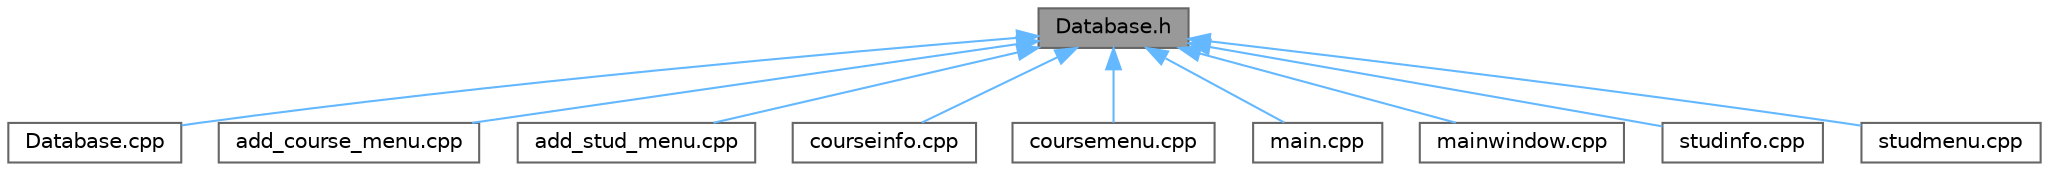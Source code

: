 digraph "Database.h"
{
 // LATEX_PDF_SIZE
  bgcolor="transparent";
  edge [fontname=Helvetica,fontsize=10,labelfontname=Helvetica,labelfontsize=10];
  node [fontname=Helvetica,fontsize=10,shape=box,height=0.2,width=0.4];
  Node1 [label="Database.h",height=0.2,width=0.4,color="gray40", fillcolor="grey60", style="filled", fontcolor="black",tooltip=" "];
  Node1 -> Node2 [dir="back",color="steelblue1",style="solid"];
  Node2 [label="Database.cpp",height=0.2,width=0.4,color="grey40", fillcolor="white", style="filled",URL="$_database_8cpp.html",tooltip=" "];
  Node1 -> Node3 [dir="back",color="steelblue1",style="solid"];
  Node3 [label="add_course_menu.cpp",height=0.2,width=0.4,color="grey40", fillcolor="white", style="filled",URL="$add__course__menu_8cpp.html",tooltip=" "];
  Node1 -> Node4 [dir="back",color="steelblue1",style="solid"];
  Node4 [label="add_stud_menu.cpp",height=0.2,width=0.4,color="grey40", fillcolor="white", style="filled",URL="$add__stud__menu_8cpp.html",tooltip=" "];
  Node1 -> Node5 [dir="back",color="steelblue1",style="solid"];
  Node5 [label="courseinfo.cpp",height=0.2,width=0.4,color="grey40", fillcolor="white", style="filled",URL="$courseinfo_8cpp.html",tooltip=" "];
  Node1 -> Node6 [dir="back",color="steelblue1",style="solid"];
  Node6 [label="coursemenu.cpp",height=0.2,width=0.4,color="grey40", fillcolor="white", style="filled",URL="$coursemenu_8cpp.html",tooltip=" "];
  Node1 -> Node7 [dir="back",color="steelblue1",style="solid"];
  Node7 [label="main.cpp",height=0.2,width=0.4,color="grey40", fillcolor="white", style="filled",URL="$main_8cpp.html",tooltip=" "];
  Node1 -> Node8 [dir="back",color="steelblue1",style="solid"];
  Node8 [label="mainwindow.cpp",height=0.2,width=0.4,color="grey40", fillcolor="white", style="filled",URL="$mainwindow_8cpp.html",tooltip=" "];
  Node1 -> Node9 [dir="back",color="steelblue1",style="solid"];
  Node9 [label="studinfo.cpp",height=0.2,width=0.4,color="grey40", fillcolor="white", style="filled",URL="$studinfo_8cpp.html",tooltip=" "];
  Node1 -> Node10 [dir="back",color="steelblue1",style="solid"];
  Node10 [label="studmenu.cpp",height=0.2,width=0.4,color="grey40", fillcolor="white", style="filled",URL="$studmenu_8cpp.html",tooltip=" "];
}
